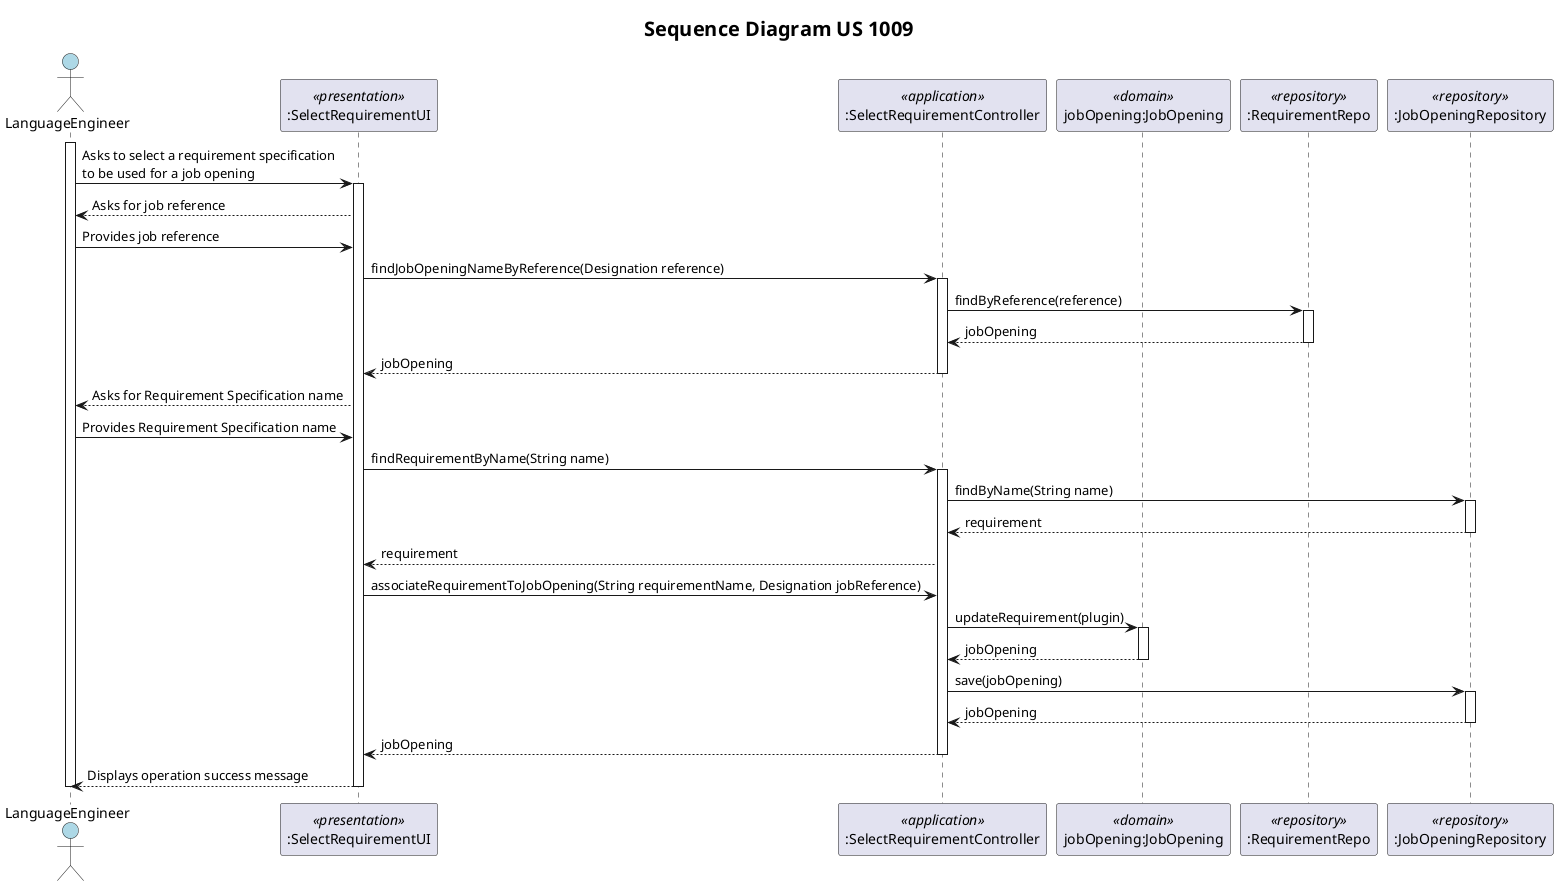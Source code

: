 @startuml
title <size:20>Sequence Diagram US 1009</size>

'http://plantuml.com/skinparam.html
skinparam monochrome false
skinparam packageStyle rect
skinparam defaultFontName FG Virgil
skinparam shadowing false

actor LanguageEngineer as Actor #lightblue
participant ":SelectRequirementUI" as UI <<presentation>>
participant ":SelectRequirementController" as Controller <<application>>
participant "jobOpening:JobOpening" as do <<domain>>
participant ":RequirementRepo" as repo <<repository>>
participant ":JobOpeningRepository" as repoj <<repository>>

activate Actor

Actor -> UI: Asks to select a requirement specification\nto be used for a job opening
activate UI
UI--> Actor: Asks for job reference
Actor -> UI: Provides job reference
UI -> Controller: findJobOpeningNameByReference(Designation reference)
activate Controller
Controller -> repo: findByReference(reference)
activate repo
repo --> Controller: jobOpening
deactivate repo
Controller --> UI: jobOpening
deactivate Controller
UI --> Actor: Asks for Requirement Specification name
Actor -> UI: Provides Requirement Specification name
UI -> Controller: findRequirementByName(String name)
activate Controller
Controller -> repoj: findByName(String name)
activate repoj
repoj --> Controller: requirement
deactivate repoj
Controller --> UI: requirement
UI -> Controller: associateRequirementToJobOpening(String requirementName, Designation jobReference)
Controller -> do: updateRequirement(plugin)
activate do
do --> Controller: jobOpening
deactivate do
Controller -> repoj: save(jobOpening)
activate repoj
repoj --> Controller: jobOpening
deactivate repoj
Controller --> UI: jobOpening
deactivate Controller
UI --> Actor: Displays operation success message
deactivate UI
deactivate Actor

@enduml
